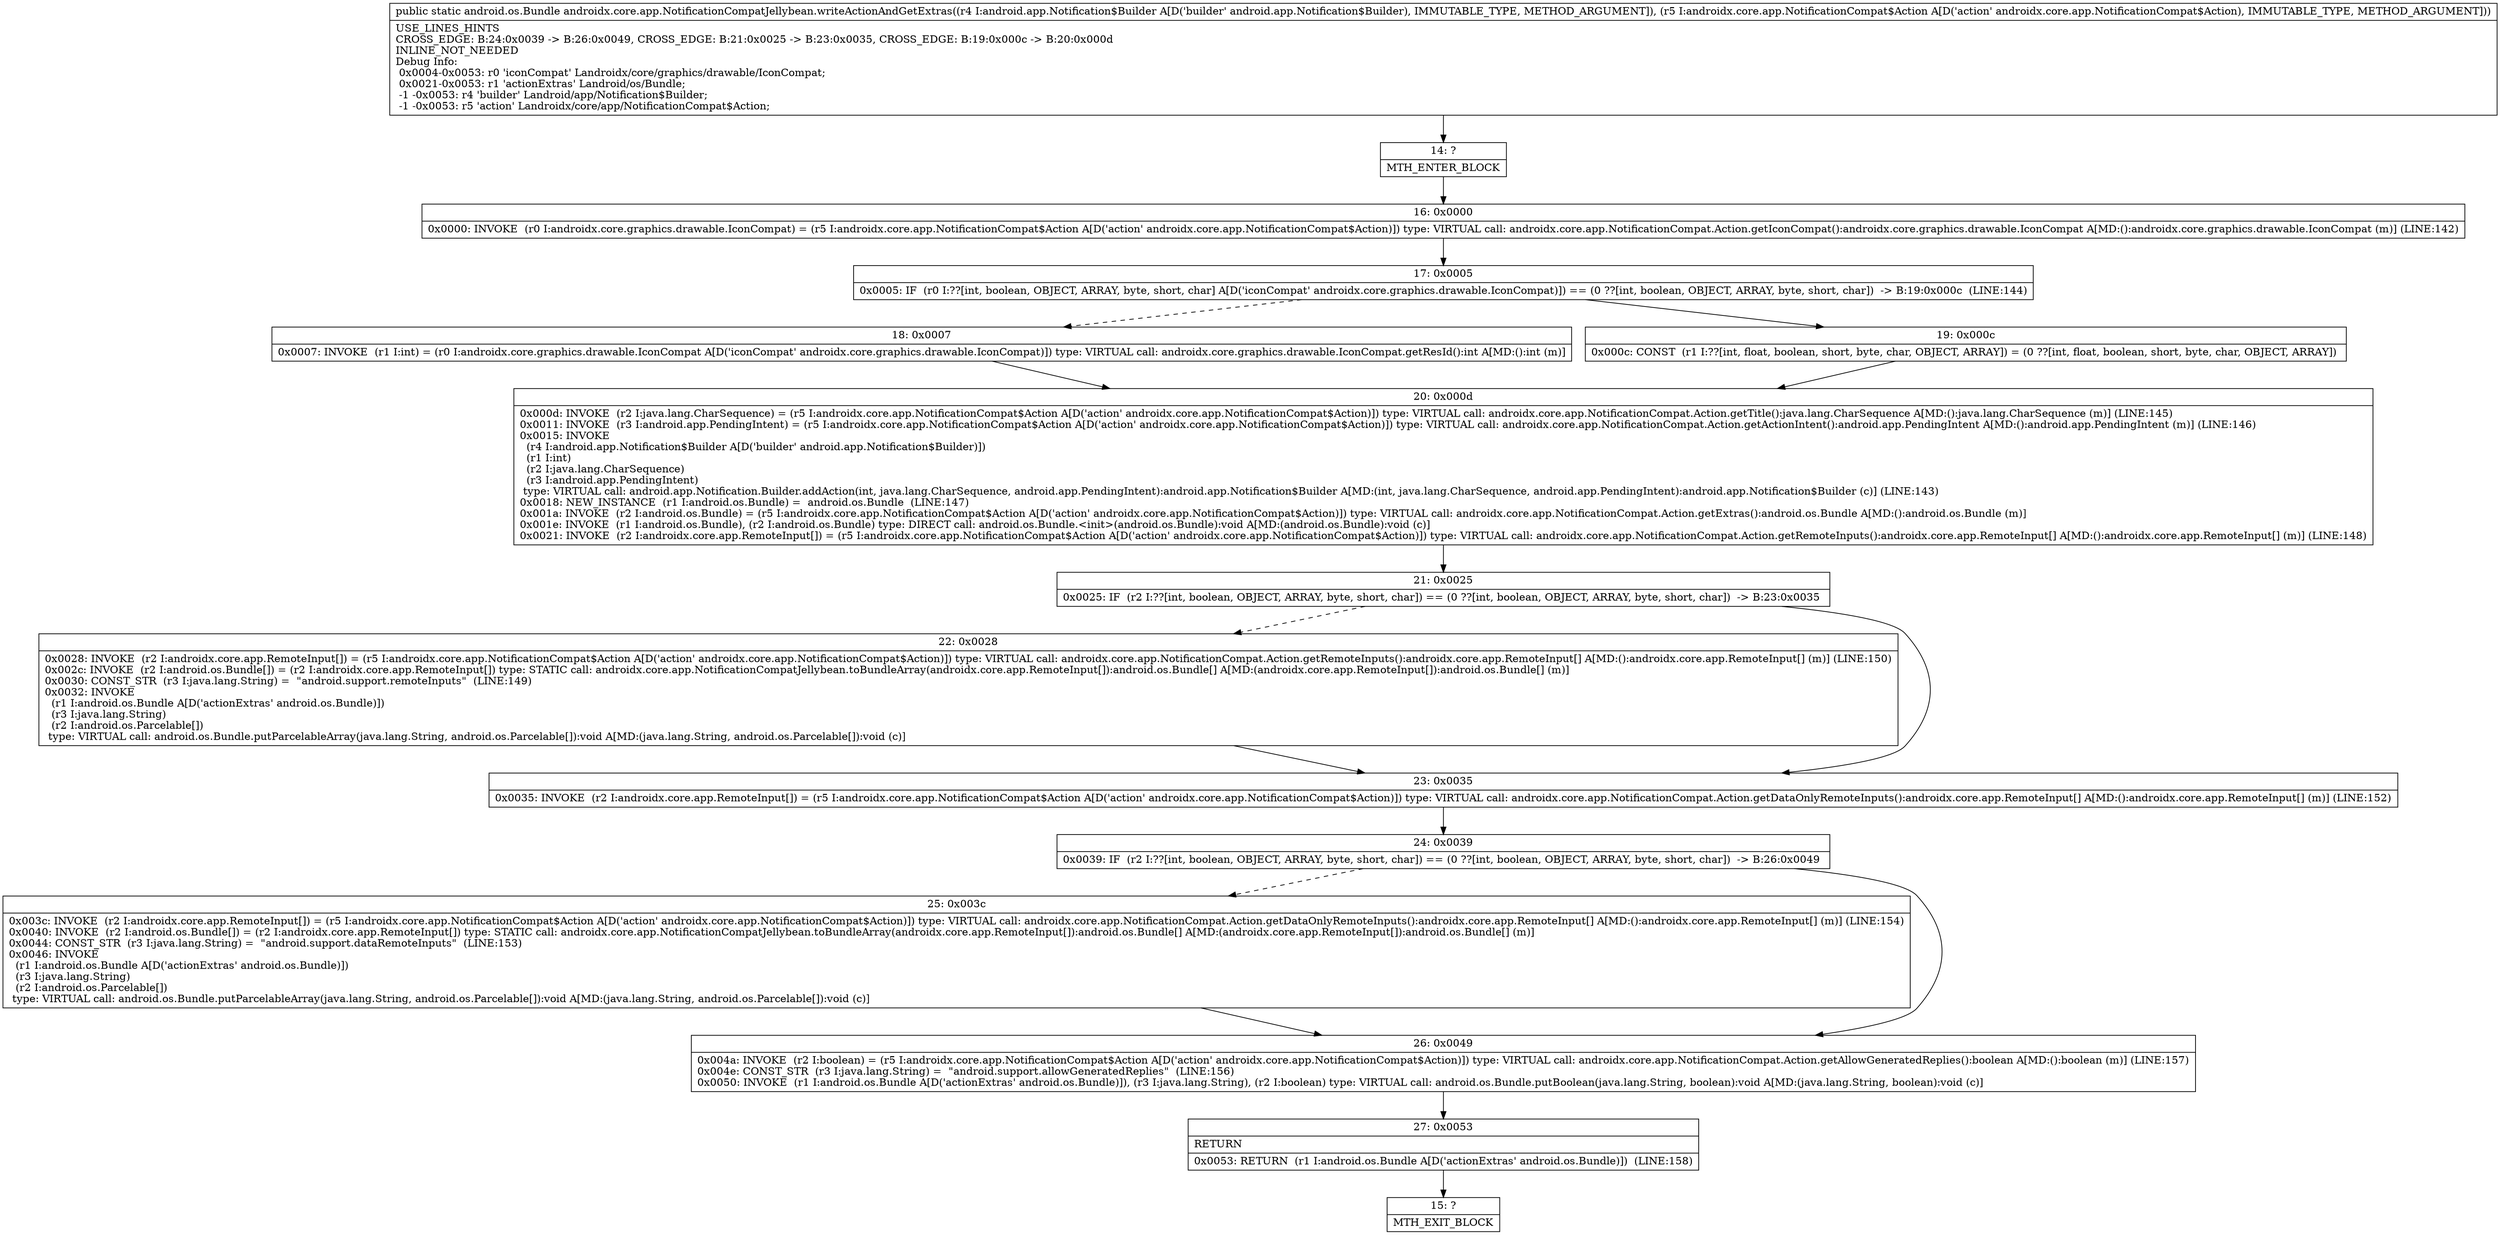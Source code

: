 digraph "CFG forandroidx.core.app.NotificationCompatJellybean.writeActionAndGetExtras(Landroid\/app\/Notification$Builder;Landroidx\/core\/app\/NotificationCompat$Action;)Landroid\/os\/Bundle;" {
Node_14 [shape=record,label="{14\:\ ?|MTH_ENTER_BLOCK\l}"];
Node_16 [shape=record,label="{16\:\ 0x0000|0x0000: INVOKE  (r0 I:androidx.core.graphics.drawable.IconCompat) = (r5 I:androidx.core.app.NotificationCompat$Action A[D('action' androidx.core.app.NotificationCompat$Action)]) type: VIRTUAL call: androidx.core.app.NotificationCompat.Action.getIconCompat():androidx.core.graphics.drawable.IconCompat A[MD:():androidx.core.graphics.drawable.IconCompat (m)] (LINE:142)\l}"];
Node_17 [shape=record,label="{17\:\ 0x0005|0x0005: IF  (r0 I:??[int, boolean, OBJECT, ARRAY, byte, short, char] A[D('iconCompat' androidx.core.graphics.drawable.IconCompat)]) == (0 ??[int, boolean, OBJECT, ARRAY, byte, short, char])  \-\> B:19:0x000c  (LINE:144)\l}"];
Node_18 [shape=record,label="{18\:\ 0x0007|0x0007: INVOKE  (r1 I:int) = (r0 I:androidx.core.graphics.drawable.IconCompat A[D('iconCompat' androidx.core.graphics.drawable.IconCompat)]) type: VIRTUAL call: androidx.core.graphics.drawable.IconCompat.getResId():int A[MD:():int (m)]\l}"];
Node_20 [shape=record,label="{20\:\ 0x000d|0x000d: INVOKE  (r2 I:java.lang.CharSequence) = (r5 I:androidx.core.app.NotificationCompat$Action A[D('action' androidx.core.app.NotificationCompat$Action)]) type: VIRTUAL call: androidx.core.app.NotificationCompat.Action.getTitle():java.lang.CharSequence A[MD:():java.lang.CharSequence (m)] (LINE:145)\l0x0011: INVOKE  (r3 I:android.app.PendingIntent) = (r5 I:androidx.core.app.NotificationCompat$Action A[D('action' androidx.core.app.NotificationCompat$Action)]) type: VIRTUAL call: androidx.core.app.NotificationCompat.Action.getActionIntent():android.app.PendingIntent A[MD:():android.app.PendingIntent (m)] (LINE:146)\l0x0015: INVOKE  \l  (r4 I:android.app.Notification$Builder A[D('builder' android.app.Notification$Builder)])\l  (r1 I:int)\l  (r2 I:java.lang.CharSequence)\l  (r3 I:android.app.PendingIntent)\l type: VIRTUAL call: android.app.Notification.Builder.addAction(int, java.lang.CharSequence, android.app.PendingIntent):android.app.Notification$Builder A[MD:(int, java.lang.CharSequence, android.app.PendingIntent):android.app.Notification$Builder (c)] (LINE:143)\l0x0018: NEW_INSTANCE  (r1 I:android.os.Bundle) =  android.os.Bundle  (LINE:147)\l0x001a: INVOKE  (r2 I:android.os.Bundle) = (r5 I:androidx.core.app.NotificationCompat$Action A[D('action' androidx.core.app.NotificationCompat$Action)]) type: VIRTUAL call: androidx.core.app.NotificationCompat.Action.getExtras():android.os.Bundle A[MD:():android.os.Bundle (m)]\l0x001e: INVOKE  (r1 I:android.os.Bundle), (r2 I:android.os.Bundle) type: DIRECT call: android.os.Bundle.\<init\>(android.os.Bundle):void A[MD:(android.os.Bundle):void (c)]\l0x0021: INVOKE  (r2 I:androidx.core.app.RemoteInput[]) = (r5 I:androidx.core.app.NotificationCompat$Action A[D('action' androidx.core.app.NotificationCompat$Action)]) type: VIRTUAL call: androidx.core.app.NotificationCompat.Action.getRemoteInputs():androidx.core.app.RemoteInput[] A[MD:():androidx.core.app.RemoteInput[] (m)] (LINE:148)\l}"];
Node_21 [shape=record,label="{21\:\ 0x0025|0x0025: IF  (r2 I:??[int, boolean, OBJECT, ARRAY, byte, short, char]) == (0 ??[int, boolean, OBJECT, ARRAY, byte, short, char])  \-\> B:23:0x0035 \l}"];
Node_22 [shape=record,label="{22\:\ 0x0028|0x0028: INVOKE  (r2 I:androidx.core.app.RemoteInput[]) = (r5 I:androidx.core.app.NotificationCompat$Action A[D('action' androidx.core.app.NotificationCompat$Action)]) type: VIRTUAL call: androidx.core.app.NotificationCompat.Action.getRemoteInputs():androidx.core.app.RemoteInput[] A[MD:():androidx.core.app.RemoteInput[] (m)] (LINE:150)\l0x002c: INVOKE  (r2 I:android.os.Bundle[]) = (r2 I:androidx.core.app.RemoteInput[]) type: STATIC call: androidx.core.app.NotificationCompatJellybean.toBundleArray(androidx.core.app.RemoteInput[]):android.os.Bundle[] A[MD:(androidx.core.app.RemoteInput[]):android.os.Bundle[] (m)]\l0x0030: CONST_STR  (r3 I:java.lang.String) =  \"android.support.remoteInputs\"  (LINE:149)\l0x0032: INVOKE  \l  (r1 I:android.os.Bundle A[D('actionExtras' android.os.Bundle)])\l  (r3 I:java.lang.String)\l  (r2 I:android.os.Parcelable[])\l type: VIRTUAL call: android.os.Bundle.putParcelableArray(java.lang.String, android.os.Parcelable[]):void A[MD:(java.lang.String, android.os.Parcelable[]):void (c)]\l}"];
Node_23 [shape=record,label="{23\:\ 0x0035|0x0035: INVOKE  (r2 I:androidx.core.app.RemoteInput[]) = (r5 I:androidx.core.app.NotificationCompat$Action A[D('action' androidx.core.app.NotificationCompat$Action)]) type: VIRTUAL call: androidx.core.app.NotificationCompat.Action.getDataOnlyRemoteInputs():androidx.core.app.RemoteInput[] A[MD:():androidx.core.app.RemoteInput[] (m)] (LINE:152)\l}"];
Node_24 [shape=record,label="{24\:\ 0x0039|0x0039: IF  (r2 I:??[int, boolean, OBJECT, ARRAY, byte, short, char]) == (0 ??[int, boolean, OBJECT, ARRAY, byte, short, char])  \-\> B:26:0x0049 \l}"];
Node_25 [shape=record,label="{25\:\ 0x003c|0x003c: INVOKE  (r2 I:androidx.core.app.RemoteInput[]) = (r5 I:androidx.core.app.NotificationCompat$Action A[D('action' androidx.core.app.NotificationCompat$Action)]) type: VIRTUAL call: androidx.core.app.NotificationCompat.Action.getDataOnlyRemoteInputs():androidx.core.app.RemoteInput[] A[MD:():androidx.core.app.RemoteInput[] (m)] (LINE:154)\l0x0040: INVOKE  (r2 I:android.os.Bundle[]) = (r2 I:androidx.core.app.RemoteInput[]) type: STATIC call: androidx.core.app.NotificationCompatJellybean.toBundleArray(androidx.core.app.RemoteInput[]):android.os.Bundle[] A[MD:(androidx.core.app.RemoteInput[]):android.os.Bundle[] (m)]\l0x0044: CONST_STR  (r3 I:java.lang.String) =  \"android.support.dataRemoteInputs\"  (LINE:153)\l0x0046: INVOKE  \l  (r1 I:android.os.Bundle A[D('actionExtras' android.os.Bundle)])\l  (r3 I:java.lang.String)\l  (r2 I:android.os.Parcelable[])\l type: VIRTUAL call: android.os.Bundle.putParcelableArray(java.lang.String, android.os.Parcelable[]):void A[MD:(java.lang.String, android.os.Parcelable[]):void (c)]\l}"];
Node_26 [shape=record,label="{26\:\ 0x0049|0x004a: INVOKE  (r2 I:boolean) = (r5 I:androidx.core.app.NotificationCompat$Action A[D('action' androidx.core.app.NotificationCompat$Action)]) type: VIRTUAL call: androidx.core.app.NotificationCompat.Action.getAllowGeneratedReplies():boolean A[MD:():boolean (m)] (LINE:157)\l0x004e: CONST_STR  (r3 I:java.lang.String) =  \"android.support.allowGeneratedReplies\"  (LINE:156)\l0x0050: INVOKE  (r1 I:android.os.Bundle A[D('actionExtras' android.os.Bundle)]), (r3 I:java.lang.String), (r2 I:boolean) type: VIRTUAL call: android.os.Bundle.putBoolean(java.lang.String, boolean):void A[MD:(java.lang.String, boolean):void (c)]\l}"];
Node_27 [shape=record,label="{27\:\ 0x0053|RETURN\l|0x0053: RETURN  (r1 I:android.os.Bundle A[D('actionExtras' android.os.Bundle)])  (LINE:158)\l}"];
Node_15 [shape=record,label="{15\:\ ?|MTH_EXIT_BLOCK\l}"];
Node_19 [shape=record,label="{19\:\ 0x000c|0x000c: CONST  (r1 I:??[int, float, boolean, short, byte, char, OBJECT, ARRAY]) = (0 ??[int, float, boolean, short, byte, char, OBJECT, ARRAY]) \l}"];
MethodNode[shape=record,label="{public static android.os.Bundle androidx.core.app.NotificationCompatJellybean.writeActionAndGetExtras((r4 I:android.app.Notification$Builder A[D('builder' android.app.Notification$Builder), IMMUTABLE_TYPE, METHOD_ARGUMENT]), (r5 I:androidx.core.app.NotificationCompat$Action A[D('action' androidx.core.app.NotificationCompat$Action), IMMUTABLE_TYPE, METHOD_ARGUMENT]))  | USE_LINES_HINTS\lCROSS_EDGE: B:24:0x0039 \-\> B:26:0x0049, CROSS_EDGE: B:21:0x0025 \-\> B:23:0x0035, CROSS_EDGE: B:19:0x000c \-\> B:20:0x000d\lINLINE_NOT_NEEDED\lDebug Info:\l  0x0004\-0x0053: r0 'iconCompat' Landroidx\/core\/graphics\/drawable\/IconCompat;\l  0x0021\-0x0053: r1 'actionExtras' Landroid\/os\/Bundle;\l  \-1 \-0x0053: r4 'builder' Landroid\/app\/Notification$Builder;\l  \-1 \-0x0053: r5 'action' Landroidx\/core\/app\/NotificationCompat$Action;\l}"];
MethodNode -> Node_14;Node_14 -> Node_16;
Node_16 -> Node_17;
Node_17 -> Node_18[style=dashed];
Node_17 -> Node_19;
Node_18 -> Node_20;
Node_20 -> Node_21;
Node_21 -> Node_22[style=dashed];
Node_21 -> Node_23;
Node_22 -> Node_23;
Node_23 -> Node_24;
Node_24 -> Node_25[style=dashed];
Node_24 -> Node_26;
Node_25 -> Node_26;
Node_26 -> Node_27;
Node_27 -> Node_15;
Node_19 -> Node_20;
}

